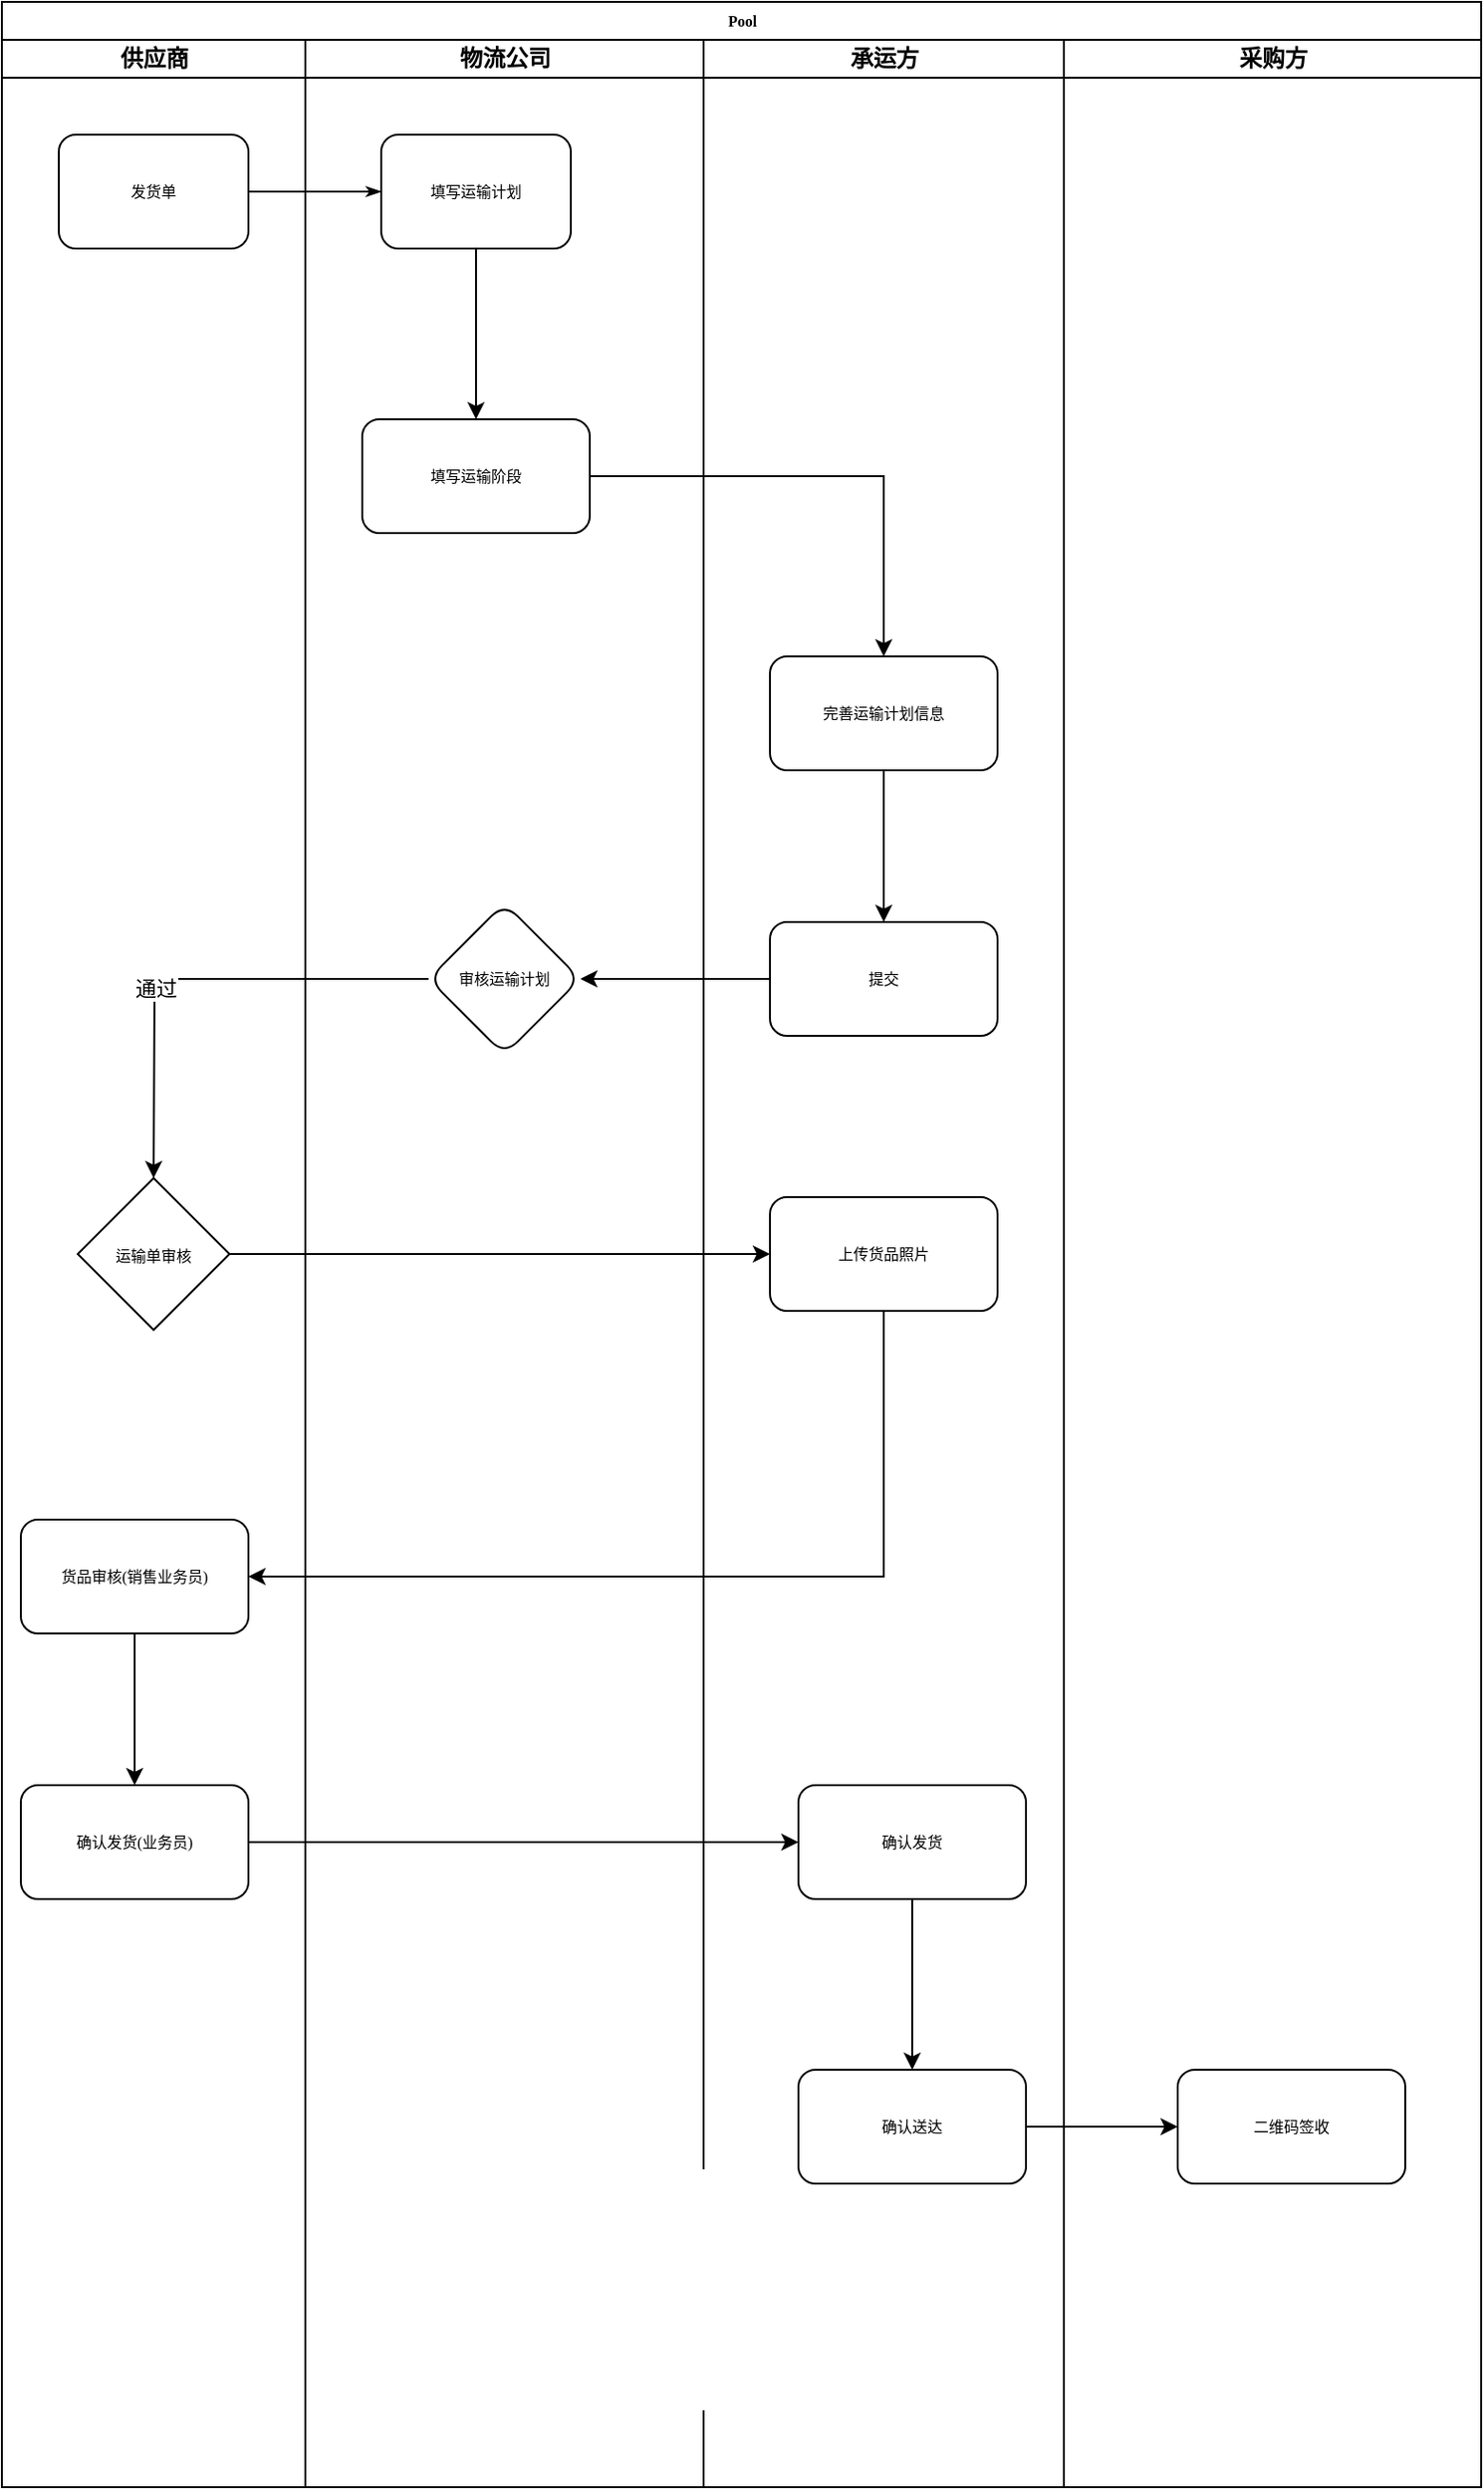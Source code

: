 <mxfile version="14.8.0" type="github" pages="2">
  <diagram name="Page-1" id="74e2e168-ea6b-b213-b513-2b3c1d86103e">
    <mxGraphModel dx="2062" dy="1162" grid="1" gridSize="10" guides="1" tooltips="1" connect="1" arrows="1" fold="1" page="1" pageScale="1" pageWidth="1100" pageHeight="850" background="none" math="0" shadow="0">
      <root>
        <mxCell id="0" />
        <mxCell id="1" parent="0" />
        <mxCell id="77e6c97f196da883-1" value="Pool" style="swimlane;html=1;childLayout=stackLayout;startSize=20;rounded=0;shadow=0;labelBackgroundColor=none;strokeWidth=1;fontFamily=Verdana;fontSize=8;align=center;" parent="1" vertex="1">
          <mxGeometry x="160" y="150" width="780" height="1310" as="geometry" />
        </mxCell>
        <mxCell id="77e6c97f196da883-2" value="供应商" style="swimlane;html=1;startSize=20;" parent="77e6c97f196da883-1" vertex="1">
          <mxGeometry y="20" width="160" height="1290" as="geometry" />
        </mxCell>
        <mxCell id="77e6c97f196da883-9" value="发货单" style="rounded=1;whiteSpace=wrap;html=1;shadow=0;labelBackgroundColor=none;strokeWidth=1;fontFamily=Verdana;fontSize=8;align=center;" parent="77e6c97f196da883-2" vertex="1">
          <mxGeometry x="30" y="50" width="100" height="60" as="geometry" />
        </mxCell>
        <mxCell id="jpuDXvxM0zQwWNFd-bmV-51" value="" style="edgeStyle=orthogonalEdgeStyle;rounded=0;orthogonalLoop=1;jettySize=auto;html=1;" edge="1" parent="77e6c97f196da883-2" source="jpuDXvxM0zQwWNFd-bmV-46" target="jpuDXvxM0zQwWNFd-bmV-50">
          <mxGeometry relative="1" as="geometry" />
        </mxCell>
        <mxCell id="jpuDXvxM0zQwWNFd-bmV-46" value="货品审核(销售业务员)" style="whiteSpace=wrap;html=1;rounded=1;shadow=0;fontFamily=Verdana;fontSize=8;strokeWidth=1;" vertex="1" parent="77e6c97f196da883-2">
          <mxGeometry x="10" y="780" width="120" height="60" as="geometry" />
        </mxCell>
        <mxCell id="jpuDXvxM0zQwWNFd-bmV-50" value="确认发货(业务员)" style="whiteSpace=wrap;html=1;rounded=1;shadow=0;fontFamily=Verdana;fontSize=8;strokeWidth=1;" vertex="1" parent="77e6c97f196da883-2">
          <mxGeometry x="10" y="920" width="120" height="60" as="geometry" />
        </mxCell>
        <mxCell id="jpuDXvxM0zQwWNFd-bmV-67" value="&lt;span style=&quot;font-family: &amp;#34;verdana&amp;#34; ; font-size: 8px&quot;&gt;运输单审核&lt;/span&gt;" style="rhombus;whiteSpace=wrap;html=1;" vertex="1" parent="77e6c97f196da883-2">
          <mxGeometry x="40" y="600" width="80" height="80" as="geometry" />
        </mxCell>
        <mxCell id="77e6c97f196da883-28" style="edgeStyle=orthogonalEdgeStyle;rounded=1;html=1;labelBackgroundColor=none;startArrow=none;startFill=0;startSize=5;endArrow=classicThin;endFill=1;endSize=5;jettySize=auto;orthogonalLoop=1;strokeWidth=1;fontFamily=Verdana;fontSize=8" parent="77e6c97f196da883-1" source="77e6c97f196da883-9" target="77e6c97f196da883-12" edge="1">
          <mxGeometry relative="1" as="geometry">
            <Array as="points">
              <mxPoint x="160" y="100" />
              <mxPoint x="160" y="100" />
            </Array>
          </mxGeometry>
        </mxCell>
        <mxCell id="77e6c97f196da883-3" value="物流公司" style="swimlane;html=1;startSize=20;" parent="77e6c97f196da883-1" vertex="1">
          <mxGeometry x="160" y="20" width="210" height="1290" as="geometry" />
        </mxCell>
        <mxCell id="77e6c97f196da883-12" value="填写运输计划" style="rounded=1;whiteSpace=wrap;html=1;shadow=0;labelBackgroundColor=none;strokeWidth=1;fontFamily=Verdana;fontSize=8;align=center;" parent="77e6c97f196da883-3" vertex="1">
          <mxGeometry x="40" y="50" width="100" height="60" as="geometry" />
        </mxCell>
        <mxCell id="jpuDXvxM0zQwWNFd-bmV-9" value="填写运输阶段" style="whiteSpace=wrap;html=1;rounded=1;shadow=0;fontFamily=Verdana;fontSize=8;strokeWidth=1;" vertex="1" parent="77e6c97f196da883-3">
          <mxGeometry x="30" y="200" width="120" height="60" as="geometry" />
        </mxCell>
        <mxCell id="jpuDXvxM0zQwWNFd-bmV-8" value="" style="edgeStyle=orthogonalEdgeStyle;rounded=0;orthogonalLoop=1;jettySize=auto;html=1;exitX=0.5;exitY=1;exitDx=0;exitDy=0;entryX=0.5;entryY=0;entryDx=0;entryDy=0;" edge="1" parent="77e6c97f196da883-3" source="77e6c97f196da883-12" target="jpuDXvxM0zQwWNFd-bmV-9">
          <mxGeometry relative="1" as="geometry">
            <mxPoint x="-40" y="210" as="targetPoint" />
            <Array as="points" />
          </mxGeometry>
        </mxCell>
        <mxCell id="jpuDXvxM0zQwWNFd-bmV-58" value="&lt;span&gt;审核运输计划&lt;/span&gt;" style="rhombus;whiteSpace=wrap;html=1;rounded=1;shadow=0;fontFamily=Verdana;fontSize=8;strokeWidth=1;" vertex="1" parent="77e6c97f196da883-3">
          <mxGeometry x="65" y="455" width="80" height="80" as="geometry" />
        </mxCell>
        <mxCell id="77e6c97f196da883-4" value="承运方" style="swimlane;html=1;startSize=20;" parent="77e6c97f196da883-1" vertex="1">
          <mxGeometry x="370" y="20" width="190" height="1290" as="geometry" />
        </mxCell>
        <mxCell id="jpuDXvxM0zQwWNFd-bmV-18" value="" style="edgeStyle=orthogonalEdgeStyle;rounded=0;orthogonalLoop=1;jettySize=auto;html=1;" edge="1" parent="77e6c97f196da883-4" source="jpuDXvxM0zQwWNFd-bmV-12" target="jpuDXvxM0zQwWNFd-bmV-17">
          <mxGeometry relative="1" as="geometry" />
        </mxCell>
        <mxCell id="jpuDXvxM0zQwWNFd-bmV-12" value="&lt;span&gt;完善运输计划信息&lt;/span&gt;" style="rounded=1;whiteSpace=wrap;html=1;shadow=0;fontFamily=Verdana;fontSize=8;strokeWidth=1;" vertex="1" parent="77e6c97f196da883-4">
          <mxGeometry x="35" y="325" width="120" height="60" as="geometry" />
        </mxCell>
        <mxCell id="jpuDXvxM0zQwWNFd-bmV-17" value="提交" style="whiteSpace=wrap;html=1;rounded=1;shadow=0;fontFamily=Verdana;fontSize=8;strokeWidth=1;" vertex="1" parent="77e6c97f196da883-4">
          <mxGeometry x="35" y="465" width="120" height="60" as="geometry" />
        </mxCell>
        <mxCell id="jpuDXvxM0zQwWNFd-bmV-44" value="上传货品照片" style="whiteSpace=wrap;html=1;rounded=1;shadow=0;fontFamily=Verdana;fontSize=8;strokeWidth=1;" vertex="1" parent="77e6c97f196da883-4">
          <mxGeometry x="35" y="610" width="120" height="60" as="geometry" />
        </mxCell>
        <mxCell id="jpuDXvxM0zQwWNFd-bmV-48" value="确认送达" style="whiteSpace=wrap;html=1;rounded=1;shadow=0;fontFamily=Verdana;fontSize=8;strokeWidth=1;" vertex="1" parent="77e6c97f196da883-4">
          <mxGeometry x="50" y="1070" width="120" height="60" as="geometry" />
        </mxCell>
        <mxCell id="jpuDXvxM0zQwWNFd-bmV-54" value="" style="edgeStyle=orthogonalEdgeStyle;rounded=0;orthogonalLoop=1;jettySize=auto;html=1;" edge="1" parent="77e6c97f196da883-4" source="jpuDXvxM0zQwWNFd-bmV-52" target="jpuDXvxM0zQwWNFd-bmV-48">
          <mxGeometry relative="1" as="geometry" />
        </mxCell>
        <mxCell id="jpuDXvxM0zQwWNFd-bmV-52" value="确认发货" style="whiteSpace=wrap;html=1;rounded=1;shadow=0;fontFamily=Verdana;fontSize=8;strokeWidth=1;" vertex="1" parent="77e6c97f196da883-4">
          <mxGeometry x="50" y="920" width="120" height="60" as="geometry" />
        </mxCell>
        <mxCell id="77e6c97f196da883-5" value="采购方" style="swimlane;html=1;startSize=20;" parent="77e6c97f196da883-1" vertex="1">
          <mxGeometry x="560" y="20" width="220" height="1290" as="geometry" />
        </mxCell>
        <mxCell id="jpuDXvxM0zQwWNFd-bmV-55" value="二维码签收" style="whiteSpace=wrap;html=1;rounded=1;shadow=0;fontFamily=Verdana;fontSize=8;strokeWidth=1;" vertex="1" parent="77e6c97f196da883-5">
          <mxGeometry x="60" y="1070" width="120" height="60" as="geometry" />
        </mxCell>
        <mxCell id="jpuDXvxM0zQwWNFd-bmV-13" value="" style="edgeStyle=orthogonalEdgeStyle;rounded=0;orthogonalLoop=1;jettySize=auto;html=1;" edge="1" parent="77e6c97f196da883-1" source="jpuDXvxM0zQwWNFd-bmV-9" target="jpuDXvxM0zQwWNFd-bmV-12">
          <mxGeometry relative="1" as="geometry" />
        </mxCell>
        <mxCell id="jpuDXvxM0zQwWNFd-bmV-42" value="" style="edgeStyle=orthogonalEdgeStyle;rounded=0;orthogonalLoop=1;jettySize=auto;html=1;exitX=0;exitY=0.5;exitDx=0;exitDy=0;" edge="1" parent="77e6c97f196da883-1" source="jpuDXvxM0zQwWNFd-bmV-58">
          <mxGeometry relative="1" as="geometry">
            <mxPoint x="80" y="620" as="targetPoint" />
          </mxGeometry>
        </mxCell>
        <mxCell id="jpuDXvxM0zQwWNFd-bmV-60" value="通过" style="edgeLabel;html=1;align=center;verticalAlign=middle;resizable=0;points=[];" vertex="1" connectable="0" parent="jpuDXvxM0zQwWNFd-bmV-42">
          <mxGeometry x="0.199" relative="1" as="geometry">
            <mxPoint as="offset" />
          </mxGeometry>
        </mxCell>
        <mxCell id="jpuDXvxM0zQwWNFd-bmV-45" value="" style="edgeStyle=orthogonalEdgeStyle;rounded=0;orthogonalLoop=1;jettySize=auto;html=1;exitX=1;exitY=0.5;exitDx=0;exitDy=0;" edge="1" parent="77e6c97f196da883-1" source="jpuDXvxM0zQwWNFd-bmV-67" target="jpuDXvxM0zQwWNFd-bmV-44">
          <mxGeometry relative="1" as="geometry">
            <mxPoint x="140" y="660" as="sourcePoint" />
          </mxGeometry>
        </mxCell>
        <mxCell id="jpuDXvxM0zQwWNFd-bmV-47" value="" style="edgeStyle=orthogonalEdgeStyle;rounded=0;orthogonalLoop=1;jettySize=auto;html=1;" edge="1" parent="77e6c97f196da883-1" source="jpuDXvxM0zQwWNFd-bmV-44" target="jpuDXvxM0zQwWNFd-bmV-46">
          <mxGeometry relative="1" as="geometry">
            <Array as="points">
              <mxPoint x="465" y="830" />
            </Array>
          </mxGeometry>
        </mxCell>
        <mxCell id="jpuDXvxM0zQwWNFd-bmV-53" value="" style="edgeStyle=orthogonalEdgeStyle;rounded=0;orthogonalLoop=1;jettySize=auto;html=1;" edge="1" parent="77e6c97f196da883-1" source="jpuDXvxM0zQwWNFd-bmV-50" target="jpuDXvxM0zQwWNFd-bmV-52">
          <mxGeometry relative="1" as="geometry" />
        </mxCell>
        <mxCell id="jpuDXvxM0zQwWNFd-bmV-56" value="" style="edgeStyle=orthogonalEdgeStyle;rounded=0;orthogonalLoop=1;jettySize=auto;html=1;" edge="1" parent="77e6c97f196da883-1" source="jpuDXvxM0zQwWNFd-bmV-48" target="jpuDXvxM0zQwWNFd-bmV-55">
          <mxGeometry relative="1" as="geometry" />
        </mxCell>
        <mxCell id="jpuDXvxM0zQwWNFd-bmV-59" value="" style="edgeStyle=orthogonalEdgeStyle;rounded=0;orthogonalLoop=1;jettySize=auto;html=1;" edge="1" parent="77e6c97f196da883-1" source="jpuDXvxM0zQwWNFd-bmV-17" target="jpuDXvxM0zQwWNFd-bmV-58">
          <mxGeometry relative="1" as="geometry" />
        </mxCell>
      </root>
    </mxGraphModel>
  </diagram>
  <diagram id="CH4AbKR1haZKDiyE6jRj" name="第 2 页">
    <mxGraphModel dx="2062" dy="1162" grid="1" gridSize="10" guides="1" tooltips="1" connect="1" arrows="1" fold="1" page="1" pageScale="1" pageWidth="827" pageHeight="1169" math="0" shadow="0">
      <root>
        <mxCell id="TXwtXCUShMmrE0f7fqz7-0" />
        <mxCell id="TXwtXCUShMmrE0f7fqz7-1" parent="TXwtXCUShMmrE0f7fqz7-0" />
        <mxCell id="4_GSfE641XCkRbFsFtHV-0" value="Pool" style="swimlane;html=1;childLayout=stackLayout;startSize=20;rounded=0;shadow=0;labelBackgroundColor=none;strokeWidth=1;fontFamily=Verdana;fontSize=8;align=center;" vertex="1" parent="TXwtXCUShMmrE0f7fqz7-1">
          <mxGeometry x="170" y="210" width="840" height="1820" as="geometry" />
        </mxCell>
        <mxCell id="4_GSfE641XCkRbFsFtHV-1" value="存货方" style="swimlane;html=1;startSize=20;" vertex="1" parent="4_GSfE641XCkRbFsFtHV-0">
          <mxGeometry y="20" width="160" height="1800" as="geometry" />
        </mxCell>
        <mxCell id="4_GSfE641XCkRbFsFtHV-2" value="申请入库" style="rounded=1;whiteSpace=wrap;html=1;shadow=0;labelBackgroundColor=none;strokeWidth=1;fontFamily=Verdana;fontSize=8;align=center;" vertex="1" parent="4_GSfE641XCkRbFsFtHV-1">
          <mxGeometry x="30" y="50" width="100" height="60" as="geometry" />
        </mxCell>
        <mxCell id="4_GSfE641XCkRbFsFtHV-3" value="" style="edgeStyle=orthogonalEdgeStyle;rounded=0;orthogonalLoop=1;jettySize=auto;html=1;" edge="1" parent="4_GSfE641XCkRbFsFtHV-1" target="4_GSfE641XCkRbFsFtHV-5">
          <mxGeometry relative="1" as="geometry">
            <mxPoint x="70" y="840" as="sourcePoint" />
          </mxGeometry>
        </mxCell>
        <mxCell id="4_GSfE641XCkRbFsFtHV-46" value="申请电子仓单" style="rounded=1;whiteSpace=wrap;html=1;shadow=0;labelBackgroundColor=none;strokeWidth=1;fontFamily=Verdana;fontSize=8;align=center;" vertex="1" parent="4_GSfE641XCkRbFsFtHV-1">
          <mxGeometry x="40" y="580" width="100" height="60" as="geometry" />
        </mxCell>
        <mxCell id="4_GSfE641XCkRbFsFtHV-23" value="" style="edgeStyle=orthogonalEdgeStyle;rounded=0;orthogonalLoop=1;jettySize=auto;html=1;" edge="1" parent="4_GSfE641XCkRbFsFtHV-0" target="4_GSfE641XCkRbFsFtHV-15">
          <mxGeometry relative="1" as="geometry">
            <mxPoint x="310" y="250" as="sourcePoint" />
          </mxGeometry>
        </mxCell>
        <mxCell id="4_GSfE641XCkRbFsFtHV-26" value="" style="edgeStyle=orthogonalEdgeStyle;rounded=0;orthogonalLoop=1;jettySize=auto;html=1;exitX=1;exitY=0.5;exitDx=0;exitDy=0;" edge="1" parent="4_GSfE641XCkRbFsFtHV-0" target="4_GSfE641XCkRbFsFtHV-17">
          <mxGeometry relative="1" as="geometry">
            <mxPoint x="120" y="660" as="sourcePoint" />
          </mxGeometry>
        </mxCell>
        <mxCell id="4_GSfE641XCkRbFsFtHV-27" value="" style="edgeStyle=orthogonalEdgeStyle;rounded=0;orthogonalLoop=1;jettySize=auto;html=1;" edge="1" parent="4_GSfE641XCkRbFsFtHV-0" source="4_GSfE641XCkRbFsFtHV-17">
          <mxGeometry relative="1" as="geometry">
            <Array as="points">
              <mxPoint x="465" y="830" />
            </Array>
            <mxPoint x="130" y="830" as="targetPoint" />
          </mxGeometry>
        </mxCell>
        <mxCell id="4_GSfE641XCkRbFsFtHV-28" value="" style="edgeStyle=orthogonalEdgeStyle;rounded=0;orthogonalLoop=1;jettySize=auto;html=1;" edge="1" parent="4_GSfE641XCkRbFsFtHV-0" target="4_GSfE641XCkRbFsFtHV-20">
          <mxGeometry relative="1" as="geometry">
            <mxPoint x="130" y="970" as="sourcePoint" />
          </mxGeometry>
        </mxCell>
        <mxCell id="4_GSfE641XCkRbFsFtHV-29" value="" style="edgeStyle=orthogonalEdgeStyle;rounded=0;orthogonalLoop=1;jettySize=auto;html=1;" edge="1" parent="4_GSfE641XCkRbFsFtHV-0" target="4_GSfE641XCkRbFsFtHV-22">
          <mxGeometry relative="1" as="geometry">
            <mxPoint x="540" y="1120" as="sourcePoint" />
          </mxGeometry>
        </mxCell>
        <mxCell id="4_GSfE641XCkRbFsFtHV-30" value="" style="edgeStyle=orthogonalEdgeStyle;rounded=0;orthogonalLoop=1;jettySize=auto;html=1;" edge="1" parent="4_GSfE641XCkRbFsFtHV-0" target="4_GSfE641XCkRbFsFtHV-12">
          <mxGeometry relative="1" as="geometry">
            <mxPoint x="405" y="515" as="sourcePoint" />
          </mxGeometry>
        </mxCell>
        <mxCell id="4_GSfE641XCkRbFsFtHV-32" value="" style="edgeStyle=orthogonalEdgeStyle;rounded=0;orthogonalLoop=1;jettySize=auto;html=1;" edge="1" parent="4_GSfE641XCkRbFsFtHV-0" source="4_GSfE641XCkRbFsFtHV-2" target="4_GSfE641XCkRbFsFtHV-31">
          <mxGeometry relative="1" as="geometry" />
        </mxCell>
        <mxCell id="4_GSfE641XCkRbFsFtHV-38" value="" style="edgeStyle=orthogonalEdgeStyle;rounded=0;orthogonalLoop=1;jettySize=auto;html=1;entryX=0.5;entryY=1;entryDx=0;entryDy=0;" edge="1" parent="4_GSfE641XCkRbFsFtHV-0" source="4_GSfE641XCkRbFsFtHV-35" target="4_GSfE641XCkRbFsFtHV-2">
          <mxGeometry relative="1" as="geometry">
            <mxPoint x="160" y="240" as="targetPoint" />
          </mxGeometry>
        </mxCell>
        <mxCell id="4_GSfE641XCkRbFsFtHV-48" value="" style="edgeStyle=orthogonalEdgeStyle;rounded=0;orthogonalLoop=1;jettySize=auto;html=1;entryX=0.5;entryY=0;entryDx=0;entryDy=0;" edge="1" parent="4_GSfE641XCkRbFsFtHV-0" source="4_GSfE641XCkRbFsFtHV-46" target="4_GSfE641XCkRbFsFtHV-47">
          <mxGeometry relative="1" as="geometry" />
        </mxCell>
        <mxCell id="4_GSfE641XCkRbFsFtHV-8" value="仓储方" style="swimlane;html=1;startSize=20;" vertex="1" parent="4_GSfE641XCkRbFsFtHV-0">
          <mxGeometry x="160" y="20" width="360" height="1800" as="geometry" />
        </mxCell>
        <mxCell id="4_GSfE641XCkRbFsFtHV-36" value="" style="edgeStyle=orthogonalEdgeStyle;rounded=0;orthogonalLoop=1;jettySize=auto;html=1;" edge="1" parent="4_GSfE641XCkRbFsFtHV-8" source="4_GSfE641XCkRbFsFtHV-31" target="4_GSfE641XCkRbFsFtHV-35">
          <mxGeometry relative="1" as="geometry" />
        </mxCell>
        <mxCell id="4_GSfE641XCkRbFsFtHV-31" value="入库受理" style="whiteSpace=wrap;html=1;rounded=1;shadow=0;fontFamily=Verdana;fontSize=8;strokeWidth=1;" vertex="1" parent="4_GSfE641XCkRbFsFtHV-8">
          <mxGeometry x="40" y="50" width="120" height="60" as="geometry" />
        </mxCell>
        <mxCell id="4_GSfE641XCkRbFsFtHV-40" value="受理" style="edgeStyle=orthogonalEdgeStyle;rounded=0;orthogonalLoop=1;jettySize=auto;html=1;" edge="1" parent="4_GSfE641XCkRbFsFtHV-8" source="4_GSfE641XCkRbFsFtHV-35" target="4_GSfE641XCkRbFsFtHV-39">
          <mxGeometry relative="1" as="geometry" />
        </mxCell>
        <mxCell id="4_GSfE641XCkRbFsFtHV-35" value="是否受理" style="rhombus;whiteSpace=wrap;html=1;rounded=1;shadow=0;fontFamily=Verdana;fontSize=8;strokeWidth=1;" vertex="1" parent="4_GSfE641XCkRbFsFtHV-8">
          <mxGeometry x="60" y="180" width="80" height="80" as="geometry" />
        </mxCell>
        <mxCell id="4_GSfE641XCkRbFsFtHV-43" value="" style="edgeStyle=orthogonalEdgeStyle;rounded=0;orthogonalLoop=1;jettySize=auto;html=1;" edge="1" parent="4_GSfE641XCkRbFsFtHV-8" source="4_GSfE641XCkRbFsFtHV-39" target="4_GSfE641XCkRbFsFtHV-42">
          <mxGeometry relative="1" as="geometry" />
        </mxCell>
        <mxCell id="4_GSfE641XCkRbFsFtHV-39" value="入库办理" style="whiteSpace=wrap;html=1;rounded=1;shadow=0;fontFamily=Verdana;fontSize=8;strokeWidth=1;" vertex="1" parent="4_GSfE641XCkRbFsFtHV-8">
          <mxGeometry x="40" y="350" width="120" height="60" as="geometry" />
        </mxCell>
        <mxCell id="4_GSfE641XCkRbFsFtHV-42" value="签章" style="whiteSpace=wrap;html=1;rounded=1;shadow=0;fontFamily=Verdana;fontSize=8;strokeWidth=1;" vertex="1" parent="4_GSfE641XCkRbFsFtHV-8">
          <mxGeometry x="40" y="490" width="120" height="60" as="geometry" />
        </mxCell>
        <mxCell id="4_GSfE641XCkRbFsFtHV-47" value="生成电子仓单数据" style="whiteSpace=wrap;html=1;rounded=1;shadow=0;fontFamily=Verdana;fontSize=8;strokeWidth=1;" vertex="1" parent="4_GSfE641XCkRbFsFtHV-8">
          <mxGeometry x="40" y="690" width="120" height="60" as="geometry" />
        </mxCell>
        <mxCell id="4_GSfE641XCkRbFsFtHV-110" value="" style="edgeStyle=orthogonalEdgeStyle;rounded=0;orthogonalLoop=1;jettySize=auto;html=1;" edge="1" parent="4_GSfE641XCkRbFsFtHV-8" source="4_GSfE641XCkRbFsFtHV-107" target="4_GSfE641XCkRbFsFtHV-109">
          <mxGeometry relative="1" as="geometry" />
        </mxCell>
        <mxCell id="4_GSfE641XCkRbFsFtHV-107" value="电子仓单办理" style="whiteSpace=wrap;html=1;rounded=1;shadow=0;fontFamily=Verdana;fontSize=8;strokeWidth=1;" vertex="1" parent="4_GSfE641XCkRbFsFtHV-8">
          <mxGeometry x="40" y="870" width="120" height="60" as="geometry" />
        </mxCell>
        <mxCell id="4_GSfE641XCkRbFsFtHV-111" value="" style="edgeStyle=orthogonalEdgeStyle;rounded=0;orthogonalLoop=1;jettySize=auto;html=1;" edge="1" parent="4_GSfE641XCkRbFsFtHV-8" source="4_GSfE641XCkRbFsFtHV-109" target="4_GSfE641XCkRbFsFtHV-51">
          <mxGeometry relative="1" as="geometry" />
        </mxCell>
        <mxCell id="4_GSfE641XCkRbFsFtHV-109" value="签章" style="whiteSpace=wrap;html=1;rounded=1;shadow=0;fontFamily=Verdana;fontSize=8;strokeWidth=1;" vertex="1" parent="4_GSfE641XCkRbFsFtHV-8">
          <mxGeometry x="40" y="1020" width="120" height="60" as="geometry" />
        </mxCell>
        <mxCell id="4_GSfE641XCkRbFsFtHV-52" value="" style="edgeStyle=orthogonalEdgeStyle;rounded=0;orthogonalLoop=1;jettySize=auto;html=1;entryX=0.5;entryY=0;entryDx=0;entryDy=0;exitX=0.5;exitY=1;exitDx=0;exitDy=0;" edge="1" parent="4_GSfE641XCkRbFsFtHV-8" source="4_GSfE641XCkRbFsFtHV-47" target="4_GSfE641XCkRbFsFtHV-107">
          <mxGeometry relative="1" as="geometry">
            <mxPoint x="170" y="810" as="sourcePoint" />
            <Array as="points">
              <mxPoint x="100" y="780" />
              <mxPoint x="100" y="780" />
            </Array>
          </mxGeometry>
        </mxCell>
        <mxCell id="4_GSfE641XCkRbFsFtHV-51" value="申请转让、质押、解质、出库、确认转让" style="whiteSpace=wrap;html=1;rounded=1;shadow=0;fontFamily=Verdana;fontSize=8;strokeWidth=1;" vertex="1" parent="4_GSfE641XCkRbFsFtHV-8">
          <mxGeometry x="50" y="1170" width="100" height="60" as="geometry" />
        </mxCell>
        <mxCell id="4_GSfE641XCkRbFsFtHV-84" value="资金方" style="swimlane;html=1;startSize=20;" vertex="1" parent="4_GSfE641XCkRbFsFtHV-0">
          <mxGeometry x="520" y="20" width="320" height="1800" as="geometry" />
        </mxCell>
        <mxCell id="4_GSfE641XCkRbFsFtHV-41" value="不受理" style="text;html=1;align=center;verticalAlign=middle;resizable=0;points=[];autosize=1;strokeColor=none;" vertex="1" parent="TXwtXCUShMmrE0f7fqz7-1">
          <mxGeometry x="225" y="380" width="50" height="20" as="geometry" />
        </mxCell>
      </root>
    </mxGraphModel>
  </diagram>
</mxfile>
